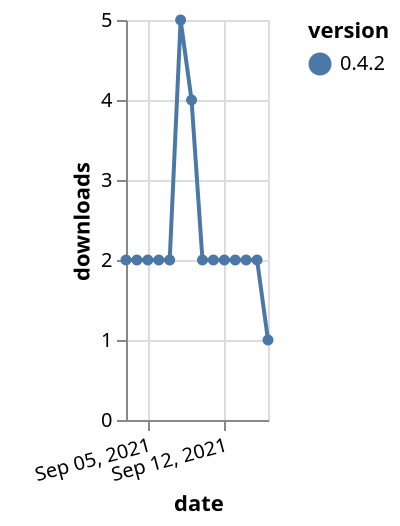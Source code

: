 {"$schema": "https://vega.github.io/schema/vega-lite/v5.json", "description": "A simple bar chart with embedded data.", "data": {"values": [{"date": "2021-09-03", "total": 1067, "delta": 2, "version": "0.4.2"}, {"date": "2021-09-04", "total": 1069, "delta": 2, "version": "0.4.2"}, {"date": "2021-09-05", "total": 1071, "delta": 2, "version": "0.4.2"}, {"date": "2021-09-06", "total": 1073, "delta": 2, "version": "0.4.2"}, {"date": "2021-09-07", "total": 1075, "delta": 2, "version": "0.4.2"}, {"date": "2021-09-08", "total": 1080, "delta": 5, "version": "0.4.2"}, {"date": "2021-09-09", "total": 1084, "delta": 4, "version": "0.4.2"}, {"date": "2021-09-10", "total": 1086, "delta": 2, "version": "0.4.2"}, {"date": "2021-09-11", "total": 1088, "delta": 2, "version": "0.4.2"}, {"date": "2021-09-12", "total": 1090, "delta": 2, "version": "0.4.2"}, {"date": "2021-09-13", "total": 1092, "delta": 2, "version": "0.4.2"}, {"date": "2021-09-14", "total": 1094, "delta": 2, "version": "0.4.2"}, {"date": "2021-09-15", "total": 1096, "delta": 2, "version": "0.4.2"}, {"date": "2021-09-16", "total": 1097, "delta": 1, "version": "0.4.2"}]}, "width": "container", "mark": {"type": "line", "point": {"filled": true}}, "encoding": {"x": {"field": "date", "type": "temporal", "timeUnit": "yearmonthdate", "title": "date", "axis": {"labelAngle": -15}}, "y": {"field": "delta", "type": "quantitative", "title": "downloads"}, "color": {"field": "version", "type": "nominal"}, "tooltip": {"field": "delta"}}}